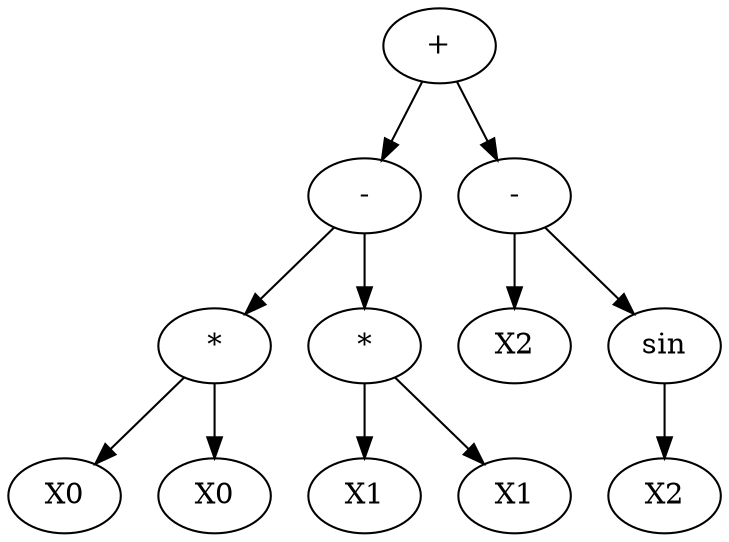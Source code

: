digraph point_mut_before {
	compound=true
	A1 [label="+"]
	B1 [label="-"]
	C1 [label="-"]
	D1 [label="*"]
	E1 [label="*"]
	F1 [label=X2]
	G1 [label=sin]
	H1 [label=X0]
	I1 [label=X0]
	J1 [label=X1]
	K1 [label=X1]
	L1 [label=X2]
	A1 -> B1
	A1 -> C1
	B1 -> D1
	B1 -> E1
	C1 -> F1
	C1 -> G1
	D1 -> H1
	D1 -> I1
	E1 -> J1
	E1 -> K1
	G1 -> L1
}
